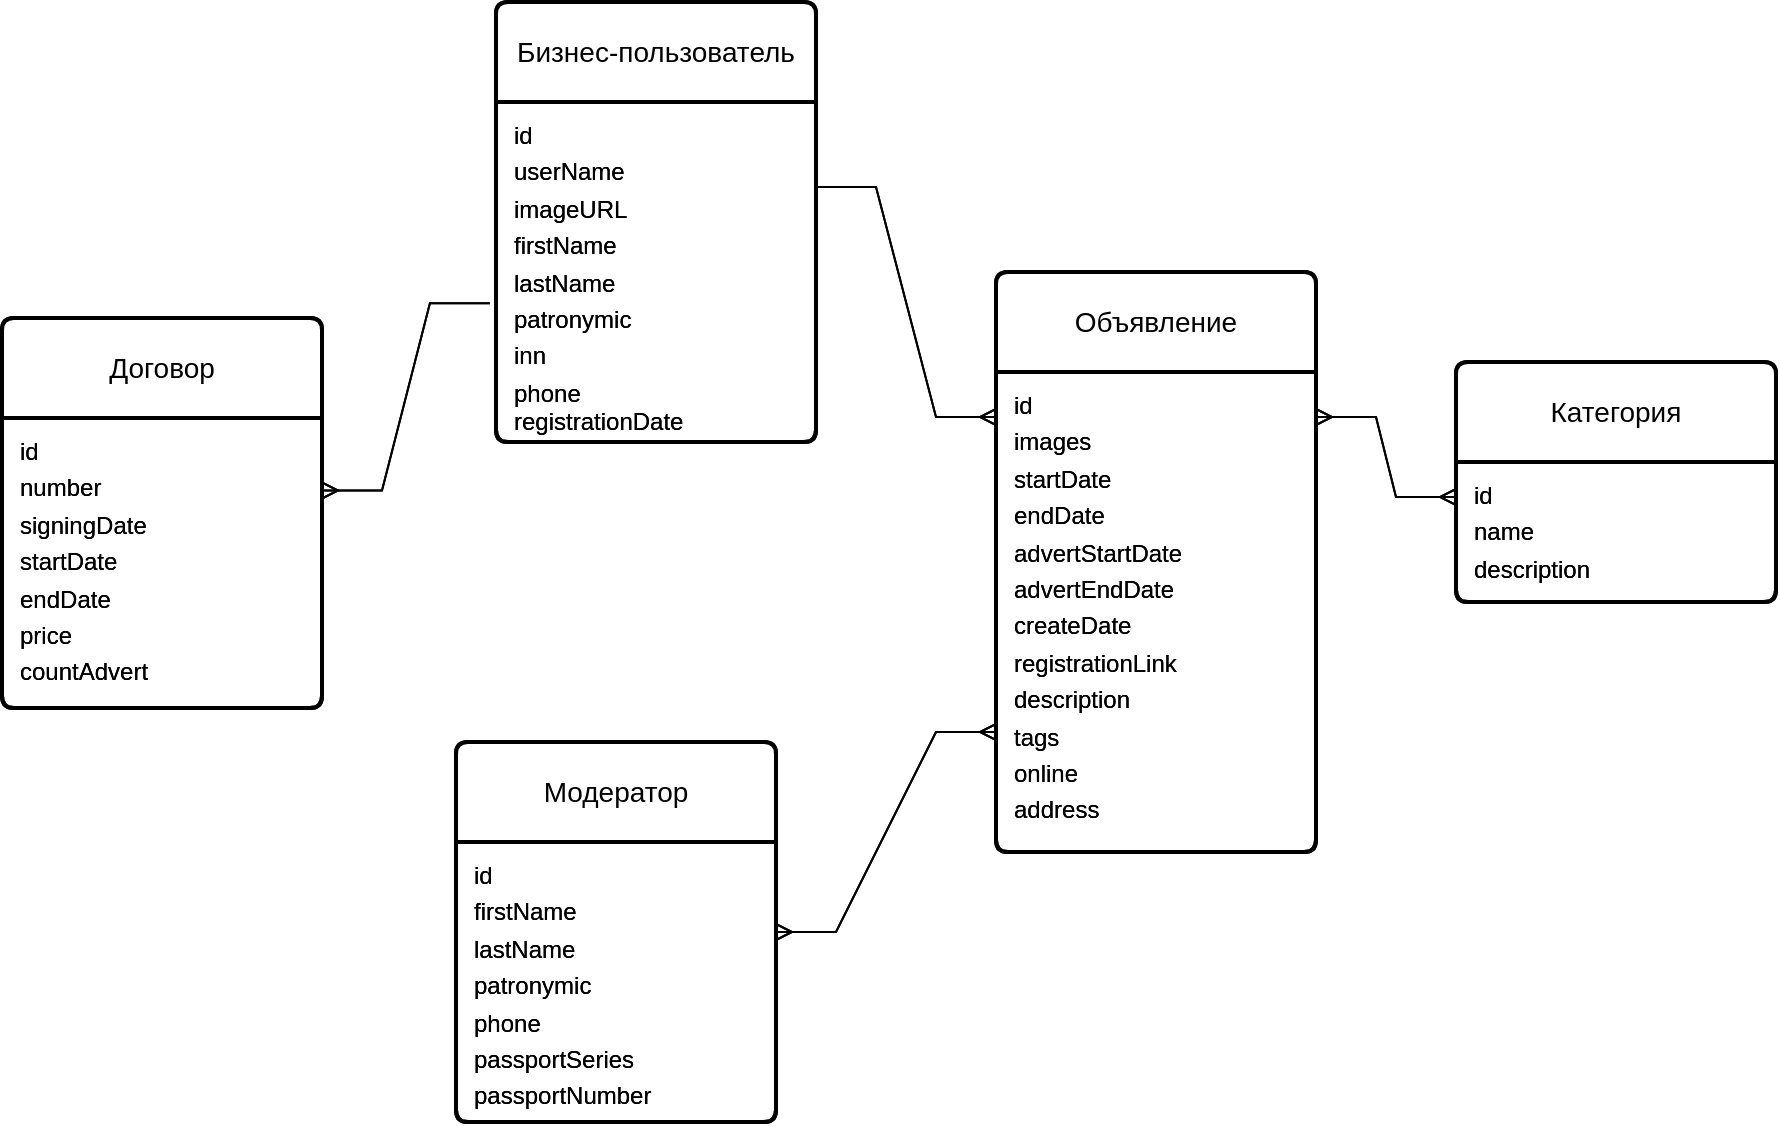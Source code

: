 <mxfile version="25.0.1">
  <diagram name="Страница — 1" id="S2l5LCvn1jsaVFcY12d4">
    <mxGraphModel dx="1629" dy="2229" grid="1" gridSize="10" guides="1" tooltips="1" connect="1" arrows="1" fold="1" page="1" pageScale="1" pageWidth="827" pageHeight="1169" math="0" shadow="0">
      <root>
        <mxCell id="0" />
        <mxCell id="1" parent="0" />
        <mxCell id="WNq4JxdIsYY_N-Wuf4Pp-79" value="Объявление" style="swimlane;childLayout=stackLayout;horizontal=1;startSize=50;horizontalStack=0;rounded=1;fontSize=14;fontStyle=0;strokeWidth=2;resizeParent=0;resizeLast=1;shadow=0;dashed=0;align=center;arcSize=4;whiteSpace=wrap;html=1;" vertex="1" parent="1">
          <mxGeometry x="-263" y="-715" width="160" height="290" as="geometry">
            <mxRectangle x="-410" y="-660" width="120" height="50" as="alternateBounds" />
          </mxGeometry>
        </mxCell>
        <mxCell id="WNq4JxdIsYY_N-Wuf4Pp-80" value="&lt;table&gt;&lt;tbody&gt;&lt;tr&gt;&lt;td&gt;id&lt;/td&gt;&lt;/tr&gt;&lt;tr&gt;&lt;td&gt;images&lt;/td&gt;&lt;/tr&gt;&lt;tr&gt;&lt;td&gt;startDate&lt;/td&gt;&lt;/tr&gt;&lt;tr&gt;&lt;td&gt;endDate&lt;/td&gt;&lt;/tr&gt;&lt;tr&gt;&lt;td&gt;advertStartDate&lt;/td&gt;&lt;/tr&gt;&lt;tr&gt;&lt;td&gt;advertEndDate&lt;/td&gt;&lt;/tr&gt;&lt;tr&gt;&lt;td&gt;createDate&lt;/td&gt;&lt;/tr&gt;&lt;tr&gt;&lt;td&gt;registrationLink&lt;/td&gt;&lt;/tr&gt;&lt;tr&gt;&lt;td&gt;description&lt;/td&gt;&lt;/tr&gt;&lt;tr&gt;&lt;td&gt;tags&lt;/td&gt;&lt;/tr&gt;&lt;tr&gt;&lt;td&gt;online&lt;/td&gt;&lt;/tr&gt;&lt;tr&gt;&lt;td&gt;address&lt;/td&gt;&lt;/tr&gt;&lt;/tbody&gt;&lt;/table&gt;" style="align=left;strokeColor=none;fillColor=none;spacingLeft=4;fontSize=12;verticalAlign=top;resizable=0;rotatable=0;part=1;html=1;" vertex="1" parent="WNq4JxdIsYY_N-Wuf4Pp-79">
          <mxGeometry y="50" width="160" height="240" as="geometry" />
        </mxCell>
        <mxCell id="WNq4JxdIsYY_N-Wuf4Pp-81" value="Категория" style="swimlane;childLayout=stackLayout;horizontal=1;startSize=50;horizontalStack=0;rounded=1;fontSize=14;fontStyle=0;strokeWidth=2;resizeParent=0;resizeLast=1;shadow=0;dashed=0;align=center;arcSize=4;whiteSpace=wrap;html=1;" vertex="1" parent="1">
          <mxGeometry x="-33" y="-670" width="160" height="120" as="geometry">
            <mxRectangle x="-210" y="-690" width="100" height="40" as="alternateBounds" />
          </mxGeometry>
        </mxCell>
        <mxCell id="WNq4JxdIsYY_N-Wuf4Pp-82" value="&lt;table&gt;&lt;tbody&gt;&lt;tr&gt;&lt;td&gt;id&lt;/td&gt;&lt;/tr&gt;&lt;tr&gt;&lt;td&gt;name&lt;/td&gt;&lt;/tr&gt;&lt;tr&gt;&lt;td&gt;description&lt;/td&gt;&lt;/tr&gt;&lt;/tbody&gt;&lt;/table&gt;" style="align=left;strokeColor=none;fillColor=none;spacingLeft=4;fontSize=12;verticalAlign=top;resizable=0;rotatable=0;part=1;html=1;" vertex="1" parent="WNq4JxdIsYY_N-Wuf4Pp-81">
          <mxGeometry y="50" width="160" height="70" as="geometry" />
        </mxCell>
        <mxCell id="WNq4JxdIsYY_N-Wuf4Pp-83" value="Бизнес-пользователь" style="swimlane;childLayout=stackLayout;horizontal=1;startSize=50;horizontalStack=0;rounded=1;fontSize=14;fontStyle=0;strokeWidth=2;resizeParent=0;resizeLast=1;shadow=0;dashed=0;align=center;arcSize=4;whiteSpace=wrap;html=1;" vertex="1" parent="1">
          <mxGeometry x="-513" y="-850" width="160" height="220" as="geometry">
            <mxRectangle x="-650" y="-720" width="180" height="50" as="alternateBounds" />
          </mxGeometry>
        </mxCell>
        <mxCell id="WNq4JxdIsYY_N-Wuf4Pp-84" value="&lt;table&gt;&lt;tbody&gt;&lt;tr&gt;&lt;td&gt;id&lt;/td&gt;&lt;/tr&gt;&lt;tr&gt;&lt;td&gt;userName&lt;/td&gt;&lt;/tr&gt;&lt;tr&gt;&lt;td&gt;imageURL&lt;/td&gt;&lt;/tr&gt;&lt;tr&gt;&lt;td&gt;firstName&lt;/td&gt;&lt;/tr&gt;&lt;tr&gt;&lt;td&gt;lastName &lt;/td&gt;&lt;/tr&gt;&lt;tr&gt;&lt;td&gt;patronymic&lt;/td&gt;&lt;/tr&gt;&lt;tr&gt;&lt;td&gt;inn&lt;/td&gt;&lt;/tr&gt;&lt;tr&gt;&lt;td&gt;phone&lt;br&gt;&lt;span style=&quot;text-wrap: wrap;&quot;&gt;registrationDate&lt;/span&gt;&lt;br&gt;&lt;/td&gt;&lt;/tr&gt;&lt;/tbody&gt;&lt;/table&gt;" style="align=left;strokeColor=none;fillColor=none;spacingLeft=4;fontSize=12;verticalAlign=top;resizable=0;rotatable=0;part=1;html=1;" vertex="1" parent="WNq4JxdIsYY_N-Wuf4Pp-83">
          <mxGeometry y="50" width="160" height="170" as="geometry" />
        </mxCell>
        <mxCell id="WNq4JxdIsYY_N-Wuf4Pp-85" value="Модератор" style="swimlane;childLayout=stackLayout;horizontal=1;startSize=50;horizontalStack=0;rounded=1;fontSize=14;fontStyle=0;strokeWidth=2;resizeParent=0;resizeLast=1;shadow=0;dashed=0;align=center;arcSize=4;whiteSpace=wrap;html=1;" vertex="1" parent="1">
          <mxGeometry x="-533" y="-480" width="160" height="190" as="geometry">
            <mxRectangle x="-590" y="-590" width="110" height="50" as="alternateBounds" />
          </mxGeometry>
        </mxCell>
        <mxCell id="WNq4JxdIsYY_N-Wuf4Pp-86" value="&lt;table&gt;&lt;tbody&gt;&lt;tr&gt;&lt;td&gt;id&lt;/td&gt;&lt;/tr&gt;&lt;tr&gt;&lt;td&gt;firstName&lt;/td&gt;&lt;/tr&gt;&lt;tr&gt;&lt;td&gt;lastName &lt;/td&gt;&lt;/tr&gt;&lt;tr&gt;&lt;td&gt;patronymic&lt;/td&gt;&lt;/tr&gt;&lt;tr&gt;&lt;td&gt;phone&lt;/td&gt;&lt;/tr&gt;&lt;tr&gt;&lt;td&gt;passportSeries&lt;/td&gt;&lt;/tr&gt;&lt;tr&gt;&lt;td&gt;passportNumber&amp;nbsp;&lt;/td&gt;&lt;/tr&gt;&lt;/tbody&gt;&lt;/table&gt;" style="align=left;strokeColor=none;fillColor=none;spacingLeft=4;fontSize=12;verticalAlign=top;resizable=0;rotatable=0;part=1;html=1;" vertex="1" parent="WNq4JxdIsYY_N-Wuf4Pp-85">
          <mxGeometry y="50" width="160" height="140" as="geometry" />
        </mxCell>
        <mxCell id="WNq4JxdIsYY_N-Wuf4Pp-87" value="" style="edgeStyle=entityRelationEdgeStyle;fontSize=12;html=1;endArrow=ERmany;startArrow=ERmany;rounded=0;exitX=1;exitY=0.25;exitDx=0;exitDy=0;entryX=0;entryY=0.25;entryDx=0;entryDy=0;" edge="1" parent="1" source="WNq4JxdIsYY_N-Wuf4Pp-79" target="WNq4JxdIsYY_N-Wuf4Pp-82">
          <mxGeometry width="100" height="100" relative="1" as="geometry">
            <mxPoint x="-170" y="-590" as="sourcePoint" />
            <mxPoint x="-70" y="-690" as="targetPoint" />
          </mxGeometry>
        </mxCell>
        <mxCell id="WNq4JxdIsYY_N-Wuf4Pp-88" value="" style="edgeStyle=entityRelationEdgeStyle;fontSize=12;html=1;endArrow=ERmany;startArrow=ERmany;rounded=0;entryX=0;entryY=0.75;entryDx=0;entryDy=0;exitX=1;exitY=0.5;exitDx=0;exitDy=0;" edge="1" parent="1" source="WNq4JxdIsYY_N-Wuf4Pp-85" target="WNq4JxdIsYY_N-Wuf4Pp-80">
          <mxGeometry width="100" height="100" relative="1" as="geometry">
            <mxPoint x="-443" y="-450" as="sourcePoint" />
            <mxPoint x="-343" y="-550" as="targetPoint" />
          </mxGeometry>
        </mxCell>
        <mxCell id="WNq4JxdIsYY_N-Wuf4Pp-89" value="Договор" style="swimlane;childLayout=stackLayout;horizontal=1;startSize=50;horizontalStack=0;rounded=1;fontSize=14;fontStyle=0;strokeWidth=2;resizeParent=0;resizeLast=1;shadow=0;dashed=0;align=center;arcSize=4;whiteSpace=wrap;html=1;" vertex="1" parent="1">
          <mxGeometry x="-760" y="-692" width="160" height="195" as="geometry">
            <mxRectangle x="-810" y="-620" width="90" height="50" as="alternateBounds" />
          </mxGeometry>
        </mxCell>
        <mxCell id="WNq4JxdIsYY_N-Wuf4Pp-90" value="&lt;table&gt;&lt;tbody&gt;&lt;tr&gt;&lt;td&gt;id&lt;/td&gt;&lt;/tr&gt;&lt;tr&gt;&lt;td&gt;number&lt;/td&gt;&lt;/tr&gt;&lt;tr&gt;&lt;td&gt;signingDate &lt;/td&gt;&lt;/tr&gt;&lt;tr&gt;&lt;td&gt;startDate&lt;/td&gt;&lt;/tr&gt;&lt;tr&gt;&lt;td&gt;endDate&lt;/td&gt;&lt;/tr&gt;&lt;tr&gt;&lt;td&gt;price&lt;/td&gt;&lt;/tr&gt;&lt;tr&gt;&lt;td&gt;countAdvert&lt;/td&gt;&lt;/tr&gt;&lt;/tbody&gt;&lt;/table&gt;" style="align=left;strokeColor=none;fillColor=none;spacingLeft=4;fontSize=12;verticalAlign=top;resizable=0;rotatable=0;part=1;html=1;" vertex="1" parent="WNq4JxdIsYY_N-Wuf4Pp-89">
          <mxGeometry y="50" width="160" height="145" as="geometry" />
        </mxCell>
        <mxCell id="WNq4JxdIsYY_N-Wuf4Pp-91" value="" style="edgeStyle=entityRelationEdgeStyle;fontSize=12;html=1;endArrow=ERmany;rounded=0;exitX=1;exitY=0.25;exitDx=0;exitDy=0;entryX=0;entryY=0.25;entryDx=0;entryDy=0;" edge="1" parent="1" source="WNq4JxdIsYY_N-Wuf4Pp-84" target="WNq4JxdIsYY_N-Wuf4Pp-79">
          <mxGeometry width="100" height="100" relative="1" as="geometry">
            <mxPoint x="-326" y="-629" as="sourcePoint" />
            <mxPoint x="-410" y="-497" as="targetPoint" />
          </mxGeometry>
        </mxCell>
        <mxCell id="WNq4JxdIsYY_N-Wuf4Pp-92" value="" style="edgeStyle=entityRelationEdgeStyle;fontSize=12;html=1;endArrow=ERmany;rounded=0;exitX=-0.019;exitY=0.592;exitDx=0;exitDy=0;entryX=1;entryY=0.25;entryDx=0;entryDy=0;exitPerimeter=0;" edge="1" parent="1" source="WNq4JxdIsYY_N-Wuf4Pp-84" target="WNq4JxdIsYY_N-Wuf4Pp-90">
          <mxGeometry width="100" height="100" relative="1" as="geometry">
            <mxPoint x="-533" y="-627.5" as="sourcePoint" />
            <mxPoint x="-443" y="-512.5" as="targetPoint" />
          </mxGeometry>
        </mxCell>
        <mxCell id="WNq4JxdIsYY_N-Wuf4Pp-93" value="Объявление" style="swimlane;childLayout=stackLayout;horizontal=1;startSize=50;horizontalStack=0;rounded=1;fontSize=14;fontStyle=0;strokeWidth=2;resizeParent=0;resizeLast=1;shadow=0;dashed=0;align=center;arcSize=4;whiteSpace=wrap;html=1;" vertex="1" parent="1">
          <mxGeometry x="-263" y="-715" width="160" height="290" as="geometry">
            <mxRectangle x="-410" y="-660" width="120" height="50" as="alternateBounds" />
          </mxGeometry>
        </mxCell>
        <mxCell id="WNq4JxdIsYY_N-Wuf4Pp-94" value="&lt;table&gt;&lt;tbody&gt;&lt;tr&gt;&lt;td&gt;id&lt;/td&gt;&lt;/tr&gt;&lt;tr&gt;&lt;td&gt;images&lt;/td&gt;&lt;/tr&gt;&lt;tr&gt;&lt;td&gt;startDate&lt;/td&gt;&lt;/tr&gt;&lt;tr&gt;&lt;td&gt;endDate&lt;/td&gt;&lt;/tr&gt;&lt;tr&gt;&lt;td&gt;advertStartDate&lt;/td&gt;&lt;/tr&gt;&lt;tr&gt;&lt;td&gt;advertEndDate&lt;/td&gt;&lt;/tr&gt;&lt;tr&gt;&lt;td&gt;createDate&lt;/td&gt;&lt;/tr&gt;&lt;tr&gt;&lt;td&gt;registrationLink&lt;/td&gt;&lt;/tr&gt;&lt;tr&gt;&lt;td&gt;description&lt;/td&gt;&lt;/tr&gt;&lt;tr&gt;&lt;td&gt;tags&lt;/td&gt;&lt;/tr&gt;&lt;tr&gt;&lt;td&gt;online&lt;/td&gt;&lt;/tr&gt;&lt;tr&gt;&lt;td&gt;address&lt;/td&gt;&lt;/tr&gt;&lt;/tbody&gt;&lt;/table&gt;" style="align=left;strokeColor=none;fillColor=none;spacingLeft=4;fontSize=12;verticalAlign=top;resizable=0;rotatable=0;part=1;html=1;" vertex="1" parent="WNq4JxdIsYY_N-Wuf4Pp-93">
          <mxGeometry y="50" width="160" height="240" as="geometry" />
        </mxCell>
        <mxCell id="WNq4JxdIsYY_N-Wuf4Pp-95" value="Категория" style="swimlane;childLayout=stackLayout;horizontal=1;startSize=50;horizontalStack=0;rounded=1;fontSize=14;fontStyle=0;strokeWidth=2;resizeParent=0;resizeLast=1;shadow=0;dashed=0;align=center;arcSize=4;whiteSpace=wrap;html=1;" vertex="1" parent="1">
          <mxGeometry x="-33" y="-670" width="160" height="120" as="geometry">
            <mxRectangle x="-210" y="-690" width="100" height="40" as="alternateBounds" />
          </mxGeometry>
        </mxCell>
        <mxCell id="WNq4JxdIsYY_N-Wuf4Pp-96" value="&lt;table&gt;&lt;tbody&gt;&lt;tr&gt;&lt;td&gt;id&lt;/td&gt;&lt;/tr&gt;&lt;tr&gt;&lt;td&gt;name&lt;/td&gt;&lt;/tr&gt;&lt;tr&gt;&lt;td&gt;description&lt;/td&gt;&lt;/tr&gt;&lt;/tbody&gt;&lt;/table&gt;" style="align=left;strokeColor=none;fillColor=none;spacingLeft=4;fontSize=12;verticalAlign=top;resizable=0;rotatable=0;part=1;html=1;" vertex="1" parent="WNq4JxdIsYY_N-Wuf4Pp-95">
          <mxGeometry y="50" width="160" height="70" as="geometry" />
        </mxCell>
        <mxCell id="WNq4JxdIsYY_N-Wuf4Pp-97" value="Бизнес-пользователь" style="swimlane;childLayout=stackLayout;horizontal=1;startSize=50;horizontalStack=0;rounded=1;fontSize=14;fontStyle=0;strokeWidth=2;resizeParent=0;resizeLast=1;shadow=0;dashed=0;align=center;arcSize=4;whiteSpace=wrap;html=1;" vertex="1" parent="1">
          <mxGeometry x="-513" y="-850" width="160" height="220" as="geometry">
            <mxRectangle x="-650" y="-720" width="180" height="50" as="alternateBounds" />
          </mxGeometry>
        </mxCell>
        <mxCell id="WNq4JxdIsYY_N-Wuf4Pp-98" value="&lt;table&gt;&lt;tbody&gt;&lt;tr&gt;&lt;td&gt;id&lt;/td&gt;&lt;/tr&gt;&lt;tr&gt;&lt;td&gt;userName&lt;/td&gt;&lt;/tr&gt;&lt;tr&gt;&lt;td&gt;imageURL&lt;/td&gt;&lt;/tr&gt;&lt;tr&gt;&lt;td&gt;firstName&lt;/td&gt;&lt;/tr&gt;&lt;tr&gt;&lt;td&gt;lastName &lt;/td&gt;&lt;/tr&gt;&lt;tr&gt;&lt;td&gt;patronymic&lt;/td&gt;&lt;/tr&gt;&lt;tr&gt;&lt;td&gt;inn&lt;/td&gt;&lt;/tr&gt;&lt;tr&gt;&lt;td&gt;phone&lt;br&gt;&lt;span style=&quot;text-wrap: wrap;&quot;&gt;registrationDate&lt;/span&gt;&lt;br&gt;&lt;/td&gt;&lt;/tr&gt;&lt;/tbody&gt;&lt;/table&gt;" style="align=left;strokeColor=none;fillColor=none;spacingLeft=4;fontSize=12;verticalAlign=top;resizable=0;rotatable=0;part=1;html=1;" vertex="1" parent="WNq4JxdIsYY_N-Wuf4Pp-97">
          <mxGeometry y="50" width="160" height="170" as="geometry" />
        </mxCell>
        <mxCell id="WNq4JxdIsYY_N-Wuf4Pp-99" value="Модератор" style="swimlane;childLayout=stackLayout;horizontal=1;startSize=50;horizontalStack=0;rounded=1;fontSize=14;fontStyle=0;strokeWidth=2;resizeParent=0;resizeLast=1;shadow=0;dashed=0;align=center;arcSize=4;whiteSpace=wrap;html=1;" vertex="1" parent="1">
          <mxGeometry x="-533" y="-480" width="160" height="190" as="geometry">
            <mxRectangle x="-590" y="-590" width="110" height="50" as="alternateBounds" />
          </mxGeometry>
        </mxCell>
        <mxCell id="WNq4JxdIsYY_N-Wuf4Pp-100" value="&lt;table&gt;&lt;tbody&gt;&lt;tr&gt;&lt;td&gt;id&lt;/td&gt;&lt;/tr&gt;&lt;tr&gt;&lt;td&gt;firstName&lt;/td&gt;&lt;/tr&gt;&lt;tr&gt;&lt;td&gt;lastName &lt;/td&gt;&lt;/tr&gt;&lt;tr&gt;&lt;td&gt;patronymic&lt;/td&gt;&lt;/tr&gt;&lt;tr&gt;&lt;td&gt;phone&lt;/td&gt;&lt;/tr&gt;&lt;tr&gt;&lt;td&gt;passportSeries&lt;/td&gt;&lt;/tr&gt;&lt;tr&gt;&lt;td&gt;passportNumber&amp;nbsp;&lt;/td&gt;&lt;/tr&gt;&lt;/tbody&gt;&lt;/table&gt;" style="align=left;strokeColor=none;fillColor=none;spacingLeft=4;fontSize=12;verticalAlign=top;resizable=0;rotatable=0;part=1;html=1;" vertex="1" parent="WNq4JxdIsYY_N-Wuf4Pp-99">
          <mxGeometry y="50" width="160" height="140" as="geometry" />
        </mxCell>
        <mxCell id="WNq4JxdIsYY_N-Wuf4Pp-101" value="" style="edgeStyle=entityRelationEdgeStyle;fontSize=12;html=1;endArrow=ERmany;startArrow=ERmany;rounded=0;exitX=1;exitY=0.25;exitDx=0;exitDy=0;entryX=0;entryY=0.25;entryDx=0;entryDy=0;" edge="1" parent="1" source="WNq4JxdIsYY_N-Wuf4Pp-93" target="WNq4JxdIsYY_N-Wuf4Pp-96">
          <mxGeometry width="100" height="100" relative="1" as="geometry">
            <mxPoint x="-170" y="-590" as="sourcePoint" />
            <mxPoint x="-70" y="-690" as="targetPoint" />
          </mxGeometry>
        </mxCell>
        <mxCell id="WNq4JxdIsYY_N-Wuf4Pp-102" value="" style="edgeStyle=entityRelationEdgeStyle;fontSize=12;html=1;endArrow=ERmany;startArrow=ERmany;rounded=0;entryX=0;entryY=0.75;entryDx=0;entryDy=0;exitX=1;exitY=0.5;exitDx=0;exitDy=0;" edge="1" parent="1" source="WNq4JxdIsYY_N-Wuf4Pp-99" target="WNq4JxdIsYY_N-Wuf4Pp-94">
          <mxGeometry width="100" height="100" relative="1" as="geometry">
            <mxPoint x="-443" y="-450" as="sourcePoint" />
            <mxPoint x="-343" y="-550" as="targetPoint" />
          </mxGeometry>
        </mxCell>
        <mxCell id="WNq4JxdIsYY_N-Wuf4Pp-103" value="Договор" style="swimlane;childLayout=stackLayout;horizontal=1;startSize=50;horizontalStack=0;rounded=1;fontSize=14;fontStyle=0;strokeWidth=2;resizeParent=0;resizeLast=1;shadow=0;dashed=0;align=center;arcSize=4;whiteSpace=wrap;html=1;" vertex="1" parent="1">
          <mxGeometry x="-760" y="-692" width="160" height="195" as="geometry">
            <mxRectangle x="-810" y="-620" width="90" height="50" as="alternateBounds" />
          </mxGeometry>
        </mxCell>
        <mxCell id="WNq4JxdIsYY_N-Wuf4Pp-104" value="&lt;table&gt;&lt;tbody&gt;&lt;tr&gt;&lt;td&gt;id&lt;/td&gt;&lt;/tr&gt;&lt;tr&gt;&lt;td&gt;number&lt;/td&gt;&lt;/tr&gt;&lt;tr&gt;&lt;td&gt;signingDate &lt;/td&gt;&lt;/tr&gt;&lt;tr&gt;&lt;td&gt;startDate&lt;/td&gt;&lt;/tr&gt;&lt;tr&gt;&lt;td&gt;endDate&lt;/td&gt;&lt;/tr&gt;&lt;tr&gt;&lt;td&gt;price&lt;/td&gt;&lt;/tr&gt;&lt;tr&gt;&lt;td&gt;countAdvert&lt;/td&gt;&lt;/tr&gt;&lt;/tbody&gt;&lt;/table&gt;" style="align=left;strokeColor=none;fillColor=none;spacingLeft=4;fontSize=12;verticalAlign=top;resizable=0;rotatable=0;part=1;html=1;" vertex="1" parent="WNq4JxdIsYY_N-Wuf4Pp-103">
          <mxGeometry y="50" width="160" height="145" as="geometry" />
        </mxCell>
        <mxCell id="WNq4JxdIsYY_N-Wuf4Pp-105" value="" style="edgeStyle=entityRelationEdgeStyle;fontSize=12;html=1;endArrow=ERmany;rounded=0;exitX=1;exitY=0.25;exitDx=0;exitDy=0;entryX=0;entryY=0.25;entryDx=0;entryDy=0;" edge="1" parent="1" source="WNq4JxdIsYY_N-Wuf4Pp-98" target="WNq4JxdIsYY_N-Wuf4Pp-93">
          <mxGeometry width="100" height="100" relative="1" as="geometry">
            <mxPoint x="-326" y="-629" as="sourcePoint" />
            <mxPoint x="-410" y="-497" as="targetPoint" />
          </mxGeometry>
        </mxCell>
        <mxCell id="WNq4JxdIsYY_N-Wuf4Pp-106" value="" style="edgeStyle=entityRelationEdgeStyle;fontSize=12;html=1;endArrow=ERmany;rounded=0;exitX=-0.019;exitY=0.592;exitDx=0;exitDy=0;entryX=1;entryY=0.25;entryDx=0;entryDy=0;exitPerimeter=0;" edge="1" parent="1" source="WNq4JxdIsYY_N-Wuf4Pp-98" target="WNq4JxdIsYY_N-Wuf4Pp-104">
          <mxGeometry width="100" height="100" relative="1" as="geometry">
            <mxPoint x="-533" y="-627.5" as="sourcePoint" />
            <mxPoint x="-443" y="-512.5" as="targetPoint" />
          </mxGeometry>
        </mxCell>
      </root>
    </mxGraphModel>
  </diagram>
</mxfile>
